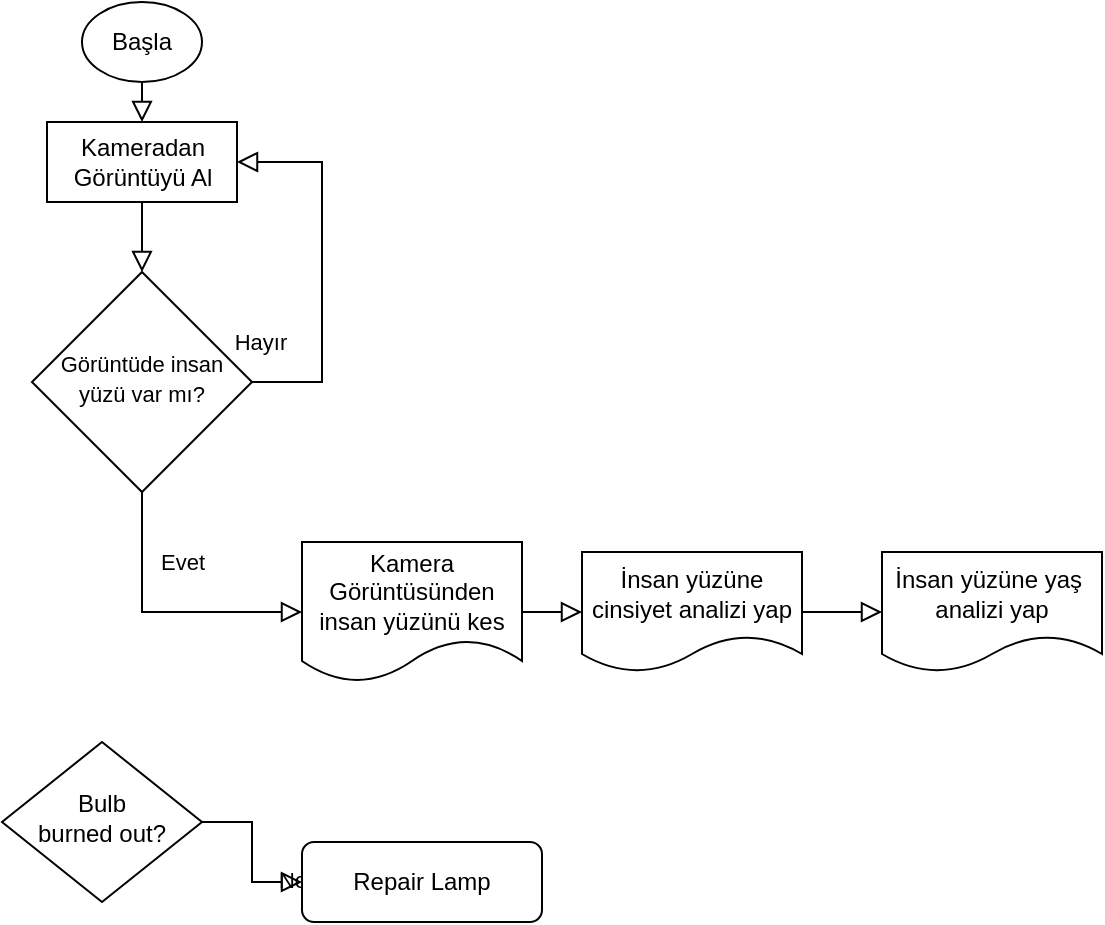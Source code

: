 <mxfile version="14.2.9" type="github">
  <diagram id="C5RBs43oDa-KdzZeNtuy" name="Page-1">
    <mxGraphModel dx="953" dy="534" grid="1" gridSize="10" guides="1" tooltips="1" connect="1" arrows="1" fold="1" page="1" pageScale="1" pageWidth="827" pageHeight="1169" math="0" shadow="0">
      <root>
        <mxCell id="WIyWlLk6GJQsqaUBKTNV-0" />
        <mxCell id="WIyWlLk6GJQsqaUBKTNV-1" parent="WIyWlLk6GJQsqaUBKTNV-0" />
        <mxCell id="WIyWlLk6GJQsqaUBKTNV-4" value="Evet" style="rounded=0;html=1;jettySize=auto;orthogonalLoop=1;fontSize=11;endArrow=block;endFill=0;endSize=8;strokeWidth=1;shadow=0;labelBackgroundColor=none;edgeStyle=orthogonalEdgeStyle;entryX=0;entryY=0.5;entryDx=0;entryDy=0;" parent="WIyWlLk6GJQsqaUBKTNV-1" source="WIyWlLk6GJQsqaUBKTNV-6" target="dVqgmeNc8iH2BV-W2VbZ-17" edge="1">
          <mxGeometry x="-0.499" y="20" relative="1" as="geometry">
            <mxPoint as="offset" />
            <mxPoint x="110" y="325" as="targetPoint" />
            <Array as="points">
              <mxPoint x="80" y="315" />
            </Array>
          </mxGeometry>
        </mxCell>
        <mxCell id="WIyWlLk6GJQsqaUBKTNV-5" value="Hayır" style="edgeStyle=orthogonalEdgeStyle;rounded=0;html=1;jettySize=auto;orthogonalLoop=1;fontSize=11;endArrow=block;endFill=0;endSize=8;strokeWidth=1;shadow=0;labelBackgroundColor=none;entryX=1;entryY=0.5;entryDx=0;entryDy=0;" parent="WIyWlLk6GJQsqaUBKTNV-1" source="WIyWlLk6GJQsqaUBKTNV-6" target="dVqgmeNc8iH2BV-W2VbZ-13" edge="1">
          <mxGeometry x="-0.963" y="20" relative="1" as="geometry">
            <mxPoint as="offset" />
            <mxPoint x="240" y="90" as="targetPoint" />
            <Array as="points">
              <mxPoint x="170" y="200" />
              <mxPoint x="170" y="90" />
            </Array>
          </mxGeometry>
        </mxCell>
        <mxCell id="WIyWlLk6GJQsqaUBKTNV-6" value="&lt;div&gt;&lt;span style=&quot;font-size: 11px&quot;&gt;Görüntüde i&lt;/span&gt;&lt;span style=&quot;font-size: 11px&quot;&gt;nsan yüzü var mı?&lt;/span&gt;&lt;/div&gt;" style="rhombus;whiteSpace=wrap;html=1;shadow=0;fontFamily=Helvetica;fontSize=12;align=center;strokeWidth=1;spacing=6;spacingTop=-4;" parent="WIyWlLk6GJQsqaUBKTNV-1" vertex="1">
          <mxGeometry x="25" y="145" width="110" height="110" as="geometry" />
        </mxCell>
        <mxCell id="WIyWlLk6GJQsqaUBKTNV-8" value="No" style="rounded=0;html=1;jettySize=auto;orthogonalLoop=1;fontSize=11;endArrow=block;endFill=0;endSize=8;strokeWidth=1;shadow=0;labelBackgroundColor=none;edgeStyle=orthogonalEdgeStyle;" parent="WIyWlLk6GJQsqaUBKTNV-1" source="WIyWlLk6GJQsqaUBKTNV-10" target="WIyWlLk6GJQsqaUBKTNV-11" edge="1">
          <mxGeometry x="0.333" y="20" relative="1" as="geometry">
            <mxPoint as="offset" />
          </mxGeometry>
        </mxCell>
        <mxCell id="WIyWlLk6GJQsqaUBKTNV-10" value="Bulb&lt;br&gt;burned out?" style="rhombus;whiteSpace=wrap;html=1;shadow=0;fontFamily=Helvetica;fontSize=12;align=center;strokeWidth=1;spacing=6;spacingTop=-4;" parent="WIyWlLk6GJQsqaUBKTNV-1" vertex="1">
          <mxGeometry x="10" y="380" width="100" height="80" as="geometry" />
        </mxCell>
        <mxCell id="WIyWlLk6GJQsqaUBKTNV-11" value="Repair Lamp" style="rounded=1;whiteSpace=wrap;html=1;fontSize=12;glass=0;strokeWidth=1;shadow=0;" parent="WIyWlLk6GJQsqaUBKTNV-1" vertex="1">
          <mxGeometry x="160" y="430" width="120" height="40" as="geometry" />
        </mxCell>
        <mxCell id="dVqgmeNc8iH2BV-W2VbZ-4" value="" style="rounded=0;html=1;jettySize=auto;orthogonalLoop=1;fontSize=11;endArrow=block;endFill=0;endSize=8;strokeWidth=1;shadow=0;labelBackgroundColor=none;edgeStyle=orthogonalEdgeStyle;exitX=1;exitY=0.5;exitDx=0;exitDy=0;entryX=0;entryY=0.5;entryDx=0;entryDy=0;" edge="1" parent="WIyWlLk6GJQsqaUBKTNV-1" source="dVqgmeNc8iH2BV-W2VbZ-17" target="dVqgmeNc8iH2BV-W2VbZ-18">
          <mxGeometry relative="1" as="geometry">
            <mxPoint x="310" y="270" as="sourcePoint" />
            <mxPoint x="270" y="370" as="targetPoint" />
            <Array as="points">
              <mxPoint x="280" y="315" />
              <mxPoint x="280" y="315" />
            </Array>
          </mxGeometry>
        </mxCell>
        <mxCell id="dVqgmeNc8iH2BV-W2VbZ-12" value="&lt;span&gt;Başla&lt;br&gt;&lt;/span&gt;" style="ellipse;whiteSpace=wrap;html=1;shadow=0;" vertex="1" parent="WIyWlLk6GJQsqaUBKTNV-1">
          <mxGeometry x="50" y="10" width="60" height="40" as="geometry" />
        </mxCell>
        <mxCell id="dVqgmeNc8iH2BV-W2VbZ-13" value="Kameradan Görüntüyü Al" style="rounded=0;whiteSpace=wrap;html=1;shadow=0;" vertex="1" parent="WIyWlLk6GJQsqaUBKTNV-1">
          <mxGeometry x="32.5" y="70" width="95" height="40" as="geometry" />
        </mxCell>
        <mxCell id="dVqgmeNc8iH2BV-W2VbZ-14" value="" style="rounded=0;html=1;jettySize=auto;orthogonalLoop=1;fontSize=11;endArrow=block;endFill=0;endSize=8;strokeWidth=1;shadow=0;labelBackgroundColor=none;edgeStyle=orthogonalEdgeStyle;exitX=0.5;exitY=1;exitDx=0;exitDy=0;entryX=0.5;entryY=0;entryDx=0;entryDy=0;" edge="1" parent="WIyWlLk6GJQsqaUBKTNV-1" source="dVqgmeNc8iH2BV-W2VbZ-12" target="dVqgmeNc8iH2BV-W2VbZ-13">
          <mxGeometry relative="1" as="geometry">
            <mxPoint x="455" y="310" as="sourcePoint" />
            <mxPoint x="505" y="310" as="targetPoint" />
            <Array as="points">
              <mxPoint x="80" y="60" />
              <mxPoint x="80" y="60" />
            </Array>
          </mxGeometry>
        </mxCell>
        <mxCell id="dVqgmeNc8iH2BV-W2VbZ-15" value="" style="rounded=0;html=1;jettySize=auto;orthogonalLoop=1;fontSize=11;endArrow=block;endFill=0;endSize=8;strokeWidth=1;shadow=0;labelBackgroundColor=none;edgeStyle=orthogonalEdgeStyle;exitX=0.5;exitY=1;exitDx=0;exitDy=0;entryX=0.5;entryY=0;entryDx=0;entryDy=0;" edge="1" parent="WIyWlLk6GJQsqaUBKTNV-1" source="dVqgmeNc8iH2BV-W2VbZ-13" target="WIyWlLk6GJQsqaUBKTNV-6">
          <mxGeometry relative="1" as="geometry">
            <mxPoint x="90" y="60" as="sourcePoint" />
            <mxPoint x="90" y="80" as="targetPoint" />
            <Array as="points">
              <mxPoint x="80" y="130" />
              <mxPoint x="80" y="130" />
            </Array>
          </mxGeometry>
        </mxCell>
        <mxCell id="dVqgmeNc8iH2BV-W2VbZ-17" value="&lt;span&gt;Kamera Görüntüsünden insan yüzünü kes&lt;/span&gt;" style="shape=document;whiteSpace=wrap;html=1;boundedLbl=1;rounded=0;shadow=0;glass=0;sketch=0;" vertex="1" parent="WIyWlLk6GJQsqaUBKTNV-1">
          <mxGeometry x="160" y="280" width="110" height="70" as="geometry" />
        </mxCell>
        <mxCell id="dVqgmeNc8iH2BV-W2VbZ-18" value="&lt;span&gt;İnsan yüzüne cinsiyet analizi yap&lt;/span&gt;" style="shape=document;whiteSpace=wrap;html=1;boundedLbl=1;rounded=0;shadow=0;glass=0;sketch=0;" vertex="1" parent="WIyWlLk6GJQsqaUBKTNV-1">
          <mxGeometry x="300" y="285" width="110" height="60" as="geometry" />
        </mxCell>
        <mxCell id="dVqgmeNc8iH2BV-W2VbZ-19" value="&lt;span&gt;İnsan yüzüne yaş&amp;nbsp; analizi yap&lt;/span&gt;" style="shape=document;whiteSpace=wrap;html=1;boundedLbl=1;rounded=0;shadow=0;glass=0;sketch=0;" vertex="1" parent="WIyWlLk6GJQsqaUBKTNV-1">
          <mxGeometry x="450" y="285" width="110" height="60" as="geometry" />
        </mxCell>
        <mxCell id="dVqgmeNc8iH2BV-W2VbZ-20" value="" style="rounded=0;html=1;jettySize=auto;orthogonalLoop=1;fontSize=11;endArrow=block;endFill=0;endSize=8;strokeWidth=1;shadow=0;labelBackgroundColor=none;edgeStyle=orthogonalEdgeStyle;exitX=1;exitY=0.5;exitDx=0;exitDy=0;entryX=0;entryY=0.5;entryDx=0;entryDy=0;" edge="1" parent="WIyWlLk6GJQsqaUBKTNV-1" source="dVqgmeNc8iH2BV-W2VbZ-18" target="dVqgmeNc8iH2BV-W2VbZ-19">
          <mxGeometry relative="1" as="geometry">
            <mxPoint x="250" y="325" as="sourcePoint" />
            <mxPoint x="430" y="315" as="targetPoint" />
            <Array as="points" />
          </mxGeometry>
        </mxCell>
      </root>
    </mxGraphModel>
  </diagram>
</mxfile>
